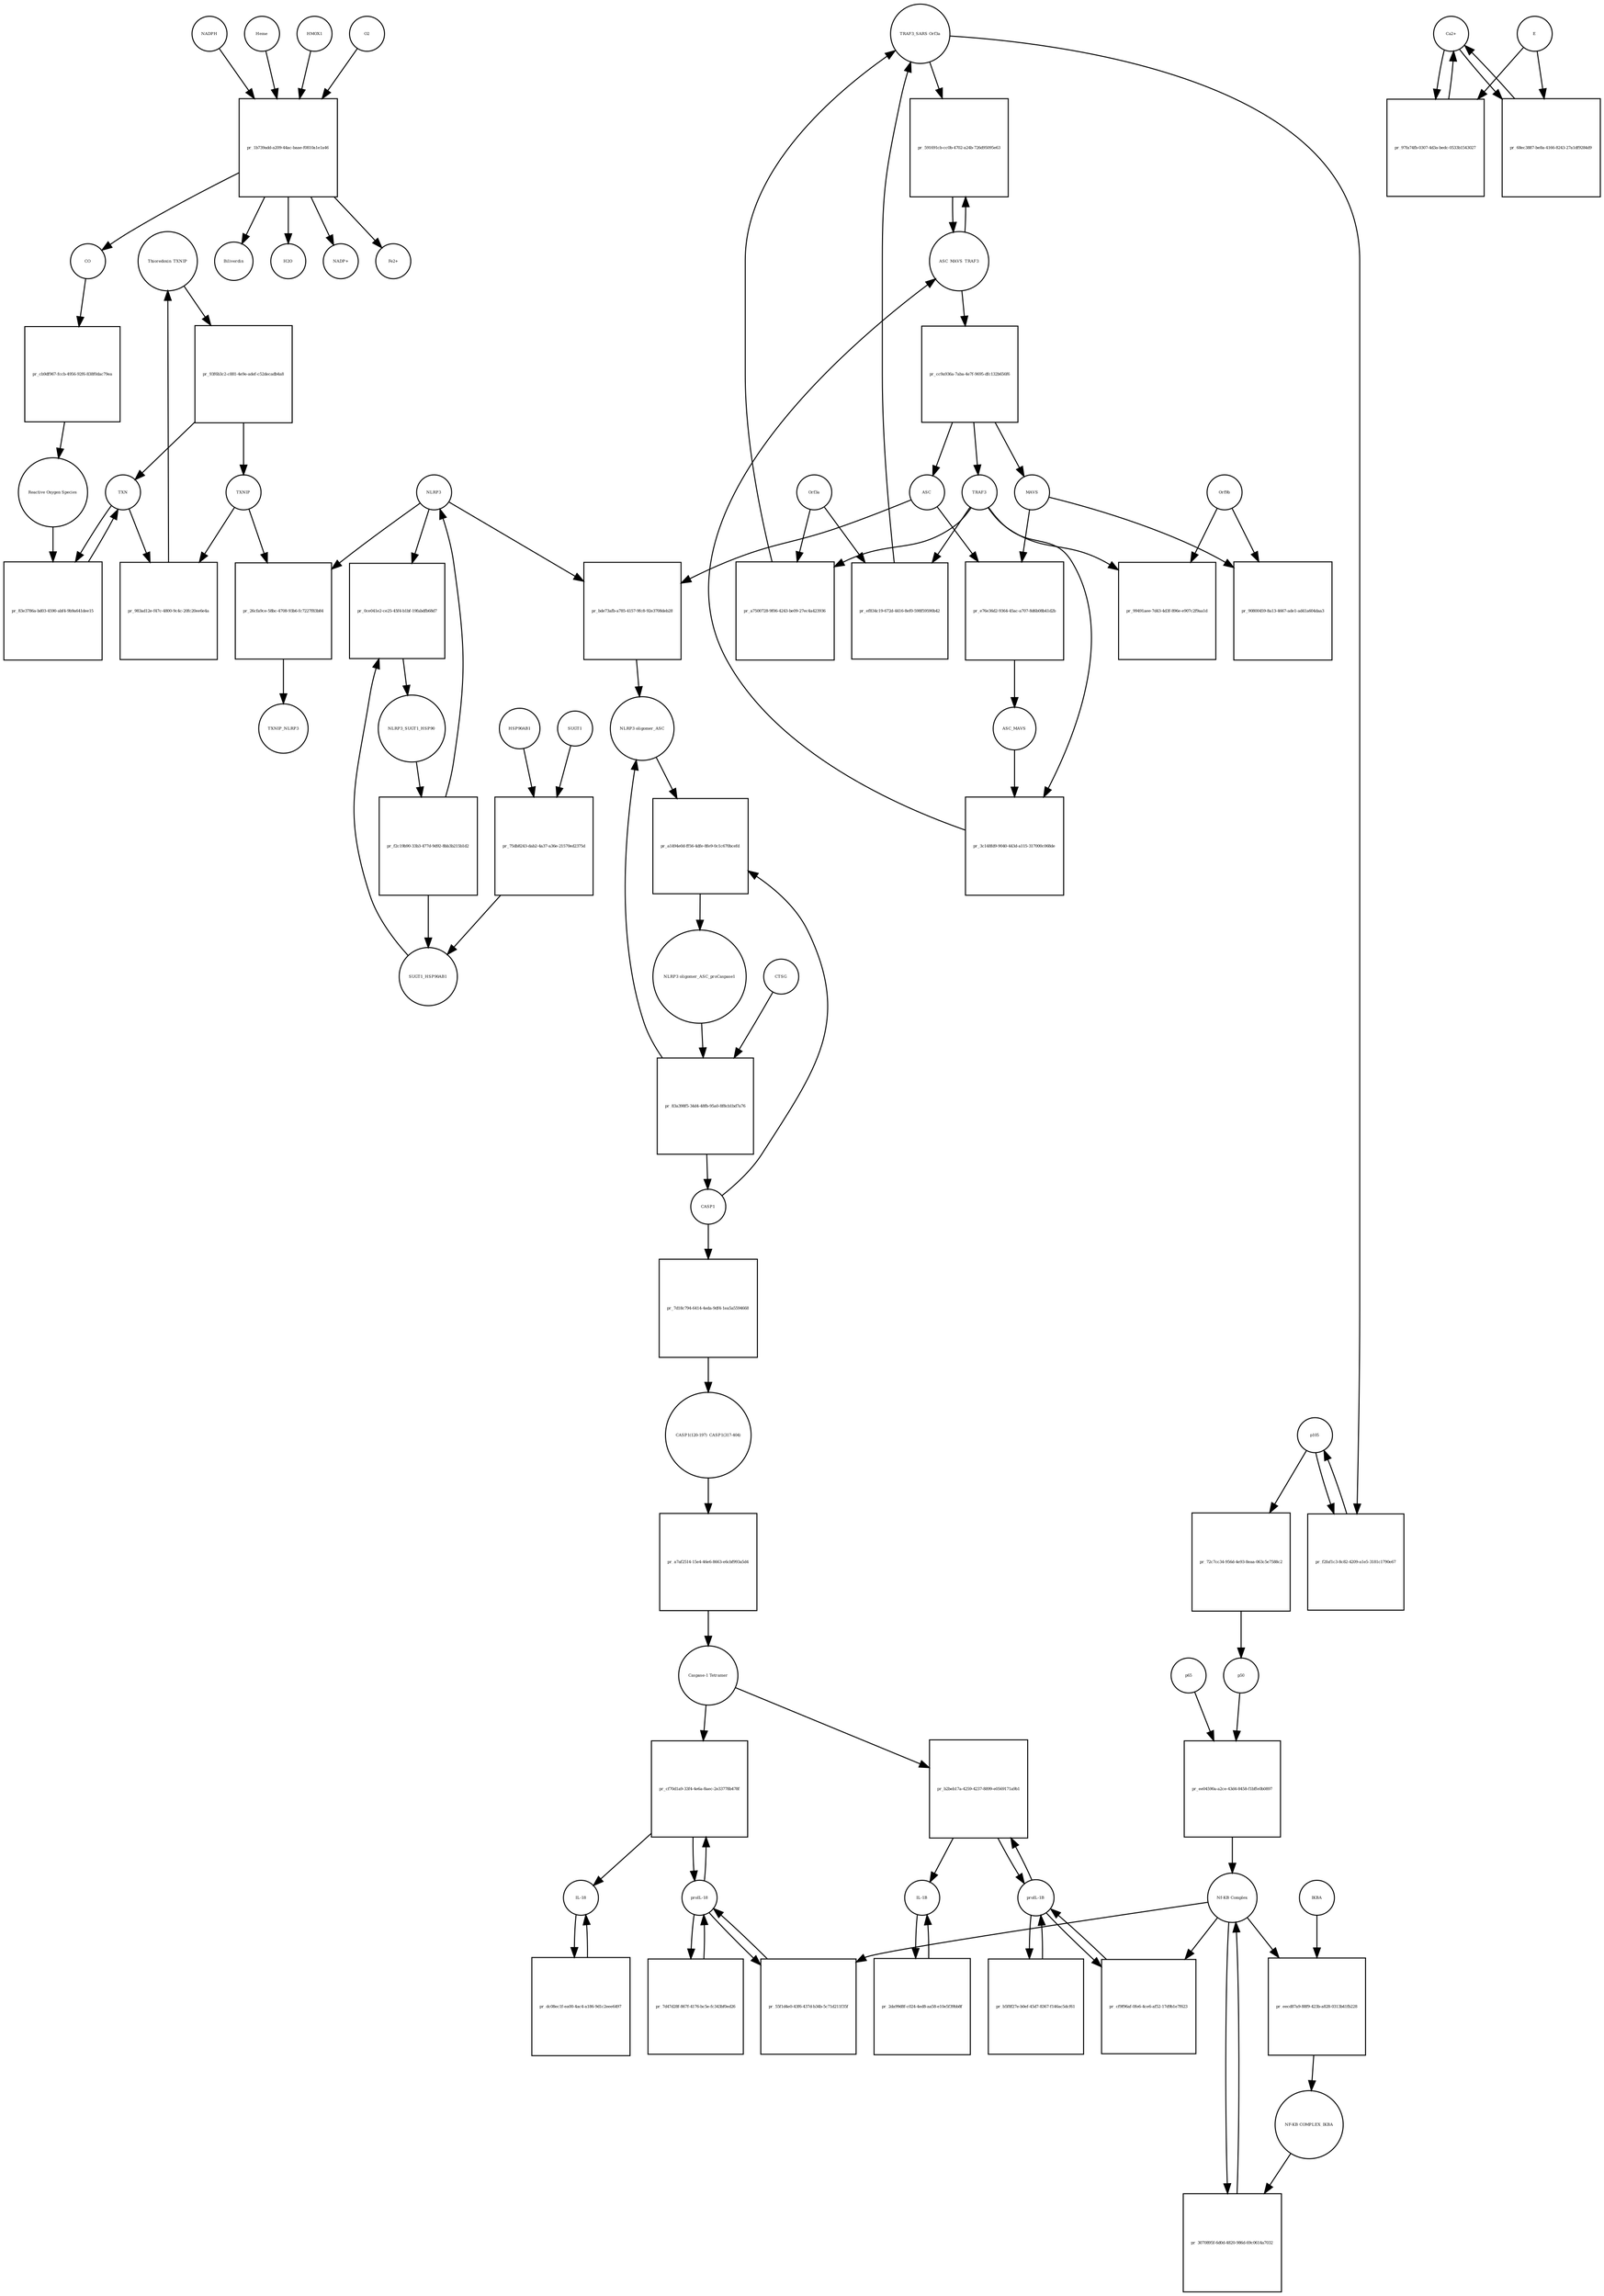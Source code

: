 strict digraph  {
Thioredoxin_TXNIP [annotation="urn_miriam_uniprot_P10599|urn_miriam_uniprot_Q9H3M7", bipartite=0, cls=complex, fontsize=4, label=Thioredoxin_TXNIP, shape=circle];
"pr_93f6b3c2-c881-4e9e-adef-c52decadb4a8" [annotation="", bipartite=1, cls=process, fontsize=4, label="pr_93f6b3c2-c881-4e9e-adef-c52decadb4a8", shape=square];
TXNIP [annotation=urn_miriam_uniprot_Q9H3M7, bipartite=0, cls=macromolecule, fontsize=4, label=TXNIP, shape=circle];
TXN [annotation=urn_miriam_uniprot_P10599, bipartite=0, cls=macromolecule, fontsize=4, label=TXN, shape=circle];
"pr_83e3786a-bd03-4590-abf4-9b9a641dee15" [annotation="", bipartite=1, cls=process, fontsize=4, label="pr_83e3786a-bd03-4590-abf4-9b9a641dee15", shape=square];
"Reactive Oxygen Species" [annotation="urn_miriam_obo.chebi_CHEBI%3A26523", bipartite=0, cls="simple chemical", fontsize=4, label="Reactive Oxygen Species", shape=circle];
"pr_983ad12e-f47c-4800-9c4c-20fc20ee6e4a" [annotation="", bipartite=1, cls=process, fontsize=4, label="pr_983ad12e-f47c-4800-9c4c-20fc20ee6e4a", shape=square];
HSP90AB1 [annotation=urn_miriam_uniprot_P08238, bipartite=0, cls=macromolecule, fontsize=4, label=HSP90AB1, shape=circle];
"pr_75db8243-dab2-4a37-a36e-21570ed2375d" [annotation="", bipartite=1, cls=process, fontsize=4, label="pr_75db8243-dab2-4a37-a36e-21570ed2375d", shape=square];
SUGT1 [annotation=urn_miriam_uniprot_Q9Y2Z0, bipartite=0, cls=macromolecule, fontsize=4, label=SUGT1, shape=circle];
SUGT1_HSP90AB1 [annotation="urn_miriam_uniprot_P08238|urn_miriam_uniprot_Q9Y2Z0", bipartite=0, cls=complex, fontsize=4, label=SUGT1_HSP90AB1, shape=circle];
NLRP3 [annotation=urn_miriam_uniprot_Q96P20, bipartite=0, cls=macromolecule, fontsize=4, label=NLRP3, shape=circle];
"pr_26cfa9ce-58bc-4708-93b6-fc7227f83b84" [annotation="", bipartite=1, cls=process, fontsize=4, label="pr_26cfa9ce-58bc-4708-93b6-fc7227f83b84", shape=square];
TXNIP_NLRP3 [annotation="urn_miriam_uniprot_Q9H3M7|urn_miriam_uniprot_Q96P20", bipartite=0, cls=complex, fontsize=4, label=TXNIP_NLRP3, shape=circle];
"NLRP3 oligomer_ASC_proCaspase1" [annotation="urn_miriam_uniprot_P29466|urn_miriam_uniprot_Q9ULZ3|urn_miriam_uniprot_Q96P20", bipartite=0, cls=complex, fontsize=4, label="NLRP3 oligomer_ASC_proCaspase1", shape=circle];
"pr_83a398f5-34d4-48fb-95a0-8f8cb1bd7a76" [annotation="", bipartite=1, cls=process, fontsize=4, label="pr_83a398f5-34d4-48fb-95a0-8f8cb1bd7a76", shape=square];
CASP1 [annotation=urn_miriam_uniprot_P29466, bipartite=0, cls=macromolecule, fontsize=4, label=CASP1, shape=circle];
CTSG [annotation=urn_miriam_uniprot_P08311, bipartite=0, cls=macromolecule, fontsize=4, label=CTSG, shape=circle];
"NLRP3 oligomer_ASC" [annotation="urn_miriam_uniprot_Q9ULZ3|urn_miriam_uniprot_Q96P20", bipartite=0, cls=complex, fontsize=4, label="NLRP3 oligomer_ASC", shape=circle];
"pr_7d18c794-6414-4eda-9df4-1ea5a5594668" [annotation="", bipartite=1, cls=process, fontsize=4, label="pr_7d18c794-6414-4eda-9df4-1ea5a5594668", shape=square];
"CASP1(120-197)_CASP1(317-404)" [annotation=urn_miriam_uniprot_P29466, bipartite=0, cls=complex, fontsize=4, label="CASP1(120-197)_CASP1(317-404)", shape=circle];
"pr_a7af2514-15e4-46e6-8663-e6cbf993a5d4" [annotation="", bipartite=1, cls=process, fontsize=4, label="pr_a7af2514-15e4-46e6-8663-e6cbf993a5d4", shape=square];
"Caspase-1 Tetramer" [annotation=urn_miriam_uniprot_P29466, bipartite=0, cls="complex multimer", fontsize=4, label="Caspase-1 Tetramer", shape=circle];
"proIL-1B" [annotation=urn_miriam_uniprot_P01584, bipartite=0, cls=macromolecule, fontsize=4, label="proIL-1B", shape=circle];
"pr_b2beb17a-4259-4237-8899-e0569171a9b1" [annotation="", bipartite=1, cls=process, fontsize=4, label="pr_b2beb17a-4259-4237-8899-e0569171a9b1", shape=square];
"IL-1B" [annotation=urn_miriam_uniprot_P01584, bipartite=0, cls=macromolecule, fontsize=4, label="IL-1B", shape=circle];
"pr_2da99d8f-c024-4ed8-aa58-e10e5f39bb8f" [annotation="", bipartite=1, cls="omitted process", fontsize=4, label="pr_2da99d8f-c024-4ed8-aa58-e10e5f39bb8f", shape=square];
"proIL-18" [annotation=urn_miriam_uniprot_Q14116, bipartite=0, cls=macromolecule, fontsize=4, label="proIL-18", shape=circle];
"pr_cf70d1a9-33f4-4e6a-8aec-2e33778b478f" [annotation="", bipartite=1, cls=process, fontsize=4, label="pr_cf70d1a9-33f4-4e6a-8aec-2e33778b478f", shape=square];
"IL-18" [annotation=urn_miriam_uniprot_Q14116, bipartite=0, cls=macromolecule, fontsize=4, label="IL-18", shape=circle];
"pr_dc08ec1f-ea00-4ac4-a186-9d1c2eee6497" [annotation="", bipartite=1, cls="omitted process", fontsize=4, label="pr_dc08ec1f-ea00-4ac4-a186-9d1c2eee6497", shape=square];
"pr_a1494e0d-ff56-4dfe-8fe9-0c1c670bcefd" [annotation="", bipartite=1, cls=process, fontsize=4, label="pr_a1494e0d-ff56-4dfe-8fe9-0c1c670bcefd", shape=square];
"pr_cf9f96af-0fe6-4ce6-af52-17d9b1e7f623" [annotation="", bipartite=1, cls=process, fontsize=4, label="pr_cf9f96af-0fe6-4ce6-af52-17d9b1e7f623", shape=square];
"Nf-KB Complex" [annotation="urn_miriam_uniprot_P19838|urn_miriam_uniprot_Q00653", bipartite=0, cls=complex, fontsize=4, label="Nf-KB Complex", shape=circle];
"pr_55f1d4e0-43f6-437d-b34b-5c71d211f35f" [annotation="", bipartite=1, cls=process, fontsize=4, label="pr_55f1d4e0-43f6-437d-b34b-5c71d211f35f", shape=square];
p50 [annotation=urn_miriam_uniprot_P19838, bipartite=0, cls=macromolecule, fontsize=4, label=p50, shape=circle];
"pr_ee04590a-a2ce-43d4-8458-f1bffe0b0897" [annotation="", bipartite=1, cls=process, fontsize=4, label="pr_ee04590a-a2ce-43d4-8458-f1bffe0b0897", shape=square];
p65 [annotation=urn_miriam_uniprot_Q00653, bipartite=0, cls=macromolecule, fontsize=4, label=p65, shape=circle];
Orf3a [annotation="urn_miriam_uniprot_P59632|urn_miriam_taxonomy_694009", bipartite=0, cls=macromolecule, fontsize=4, label=Orf3a, shape=circle];
"pr_ef834c19-672d-4416-8ef0-598f59590b42" [annotation="", bipartite=1, cls=process, fontsize=4, label="pr_ef834c19-672d-4416-8ef0-598f59590b42", shape=square];
TRAF3 [annotation=urn_miriam_uniprot_Q13114, bipartite=0, cls=macromolecule, fontsize=4, label=TRAF3, shape=circle];
"TRAF3_SARS Orf3a" [annotation="urn_miriam_uniprot_P59632|urn_miriam_uniprot_Q13114|urn_miriam_taxonomy_694009", bipartite=0, cls=complex, fontsize=4, label="TRAF3_SARS Orf3a", shape=circle];
p105 [annotation=urn_miriam_uniprot_P19838, bipartite=0, cls=macromolecule, fontsize=4, label=p105, shape=circle];
"pr_72c7cc34-956d-4e93-8eaa-063c5e7588c2" [annotation="", bipartite=1, cls="omitted process", fontsize=4, label="pr_72c7cc34-956d-4e93-8eaa-063c5e7588c2", shape=square];
ASC [annotation=urn_miriam_uniprot_Q9ULZ3, bipartite=0, cls=macromolecule, fontsize=4, label=ASC, shape=circle];
"pr_bde73afb-a785-4157-9fc8-92e3708deb28" [annotation="", bipartite=1, cls=process, fontsize=4, label="pr_bde73afb-a785-4157-9fc8-92e3708deb28", shape=square];
IKBA [annotation="", bipartite=0, cls=macromolecule, fontsize=4, label=IKBA, shape=circle];
"pr_eecd87a9-88f9-423b-a828-0313b41fb228" [annotation="", bipartite=1, cls=process, fontsize=4, label="pr_eecd87a9-88f9-423b-a828-0313b41fb228", shape=square];
"NF-KB COMPLEX_IKBA" [annotation=urn_miriam_uniprot_P19838, bipartite=0, cls=complex, fontsize=4, label="NF-KB COMPLEX_IKBA", shape=circle];
"pr_3070895f-6d0d-4820-986d-69c0614a7032" [annotation="", bipartite=1, cls=process, fontsize=4, label="pr_3070895f-6d0d-4820-986d-69c0614a7032", shape=square];
NLRP3_SUGT1_HSP90 [annotation="urn_miriam_uniprot_P08238|urn_miriam_uniprot_Q96P20|urn_miriam_uniprot_Q9Y2Z0", bipartite=0, cls=complex, fontsize=4, label=NLRP3_SUGT1_HSP90, shape=circle];
"pr_f2c19b90-33b3-477d-9d92-8bb3b215b1d2" [annotation="", bipartite=1, cls="omitted process", fontsize=4, label="pr_f2c19b90-33b3-477d-9d92-8bb3b215b1d2", shape=square];
"pr_e76e36d2-9364-45ac-a707-8d6b08b41d2b" [annotation="", bipartite=1, cls=process, fontsize=4, label="pr_e76e36d2-9364-45ac-a707-8d6b08b41d2b", shape=square];
ASC_MAVS [annotation=urn_miriam_uniprot_Q9ULZ3, bipartite=0, cls=complex, fontsize=4, label=ASC_MAVS, shape=circle];
MAVS [annotation=urn_miriam_uniprot_Q7Z434, bipartite=0, cls=macromolecule, fontsize=4, label=MAVS, shape=circle];
"pr_3c148fd9-9040-443d-a115-317000c068de" [annotation="", bipartite=1, cls=process, fontsize=4, label="pr_3c148fd9-9040-443d-a115-317000c068de", shape=square];
ASC_MAVS_TRAF3 [annotation="urn_miriam_pubmed_25847972|urn_miriam_uniprot_Q9ULZ3|urn_miriam_uniprot_Q13114", bipartite=0, cls=complex, fontsize=4, label=ASC_MAVS_TRAF3, shape=circle];
"pr_cc9a936a-7aba-4e7f-9695-dfc132b656f6" [annotation="", bipartite=1, cls=process, fontsize=4, label="pr_cc9a936a-7aba-4e7f-9695-dfc132b656f6", shape=square];
"pr_591691cb-cc0b-4702-a24b-726d95095e63" [annotation="", bipartite=1, cls="omitted process", fontsize=4, label="pr_591691cb-cc0b-4702-a24b-726d95095e63", shape=square];
"pr_0ce041e2-ce25-45f4-b1bf-19fabdfb68d7" [annotation="", bipartite=1, cls=process, fontsize=4, label="pr_0ce041e2-ce25-45f4-b1bf-19fabdfb68d7", shape=square];
"pr_b5f8f27e-b0ef-45d7-8367-f146ac5dcf61" [annotation="", bipartite=1, cls=process, fontsize=4, label="pr_b5f8f27e-b0ef-45d7-8367-f146ac5dcf61", shape=square];
"pr_7d47d28f-867f-4176-bc5e-fc343bf0ed26" [annotation="", bipartite=1, cls=process, fontsize=4, label="pr_7d47d28f-867f-4176-bc5e-fc343bf0ed26", shape=square];
"Ca2+" [annotation="urn_miriam_obo.chebi_CHEBI%3A29108", bipartite=0, cls="simple chemical", fontsize=4, label="Ca2+", shape=circle];
"pr_97fa74fb-0307-4d3a-bedc-0533b1543027" [annotation="", bipartite=1, cls=process, fontsize=4, label="pr_97fa74fb-0307-4d3a-bedc-0533b1543027", shape=square];
E [annotation="urn_miriam_uniprot_P59637|urn_miriam_taxonomy_694009", bipartite=0, cls=macromolecule, fontsize=4, label=E, shape=circle];
"pr_68ec3887-be8a-4166-8243-27a1df9284d9" [annotation="", bipartite=1, cls=process, fontsize=4, label="pr_68ec3887-be8a-4166-8243-27a1df9284d9", shape=square];
"pr_a7500728-9f06-4243-be09-27ec4a423936" [annotation="", bipartite=1, cls=process, fontsize=4, label="pr_a7500728-9f06-4243-be09-27ec4a423936", shape=square];
"pr_f2faf1c3-8c82-4209-a1e5-3181c1790e67" [annotation="", bipartite=1, cls="omitted process", fontsize=4, label="pr_f2faf1c3-8c82-4209-a1e5-3181c1790e67", shape=square];
Heme [annotation="urn_miriam_obo.chebi_CHEBI%3A30413", bipartite=0, cls="simple chemical", fontsize=4, label=Heme, shape=circle];
"pr_1b739add-a209-44ac-baae-f0810a1e1a46" [annotation="", bipartite=1, cls=process, fontsize=4, label="pr_1b739add-a209-44ac-baae-f0810a1e1a46", shape=square];
Biliverdin [annotation="urn_miriam_obo.chebi_CHEBI%3A17033", bipartite=0, cls="simple chemical", fontsize=4, label=Biliverdin, shape=circle];
HMOX1 [annotation=urn_miriam_uniprot_P09601, bipartite=0, cls=macromolecule, fontsize=4, label=HMOX1, shape=circle];
O2 [annotation="urn_miriam_obo.chebi_CHEBI%3A15379", bipartite=0, cls="simple chemical", fontsize=4, label=O2, shape=circle];
NADPH [annotation="urn_miriam_obo.chebi_CHEBI%3A16474", bipartite=0, cls="simple chemical", fontsize=4, label=NADPH, shape=circle];
H2O [annotation="urn_miriam_obo.chebi_CHEBI%3A15377", bipartite=0, cls="simple chemical", fontsize=4, label=H2O, shape=circle];
"NADP+" [annotation="urn_miriam_obo.chebi_CHEBI%3A18009", bipartite=0, cls="simple chemical", fontsize=4, label="NADP+", shape=circle];
CO [annotation="urn_miriam_obo.chebi_CHEBI%3A17245", bipartite=0, cls="simple chemical", fontsize=4, label=CO, shape=circle];
"Fe2+" [annotation="urn_miriam_obo.chebi_CHEBI%3A29033", bipartite=0, cls="simple chemical", fontsize=4, label="Fe2+", shape=circle];
"pr_cb9df967-fccb-4956-92f6-838f0dac79ea" [annotation="", bipartite=1, cls=process, fontsize=4, label="pr_cb9df967-fccb-4956-92f6-838f0dac79ea", shape=square];
"pr_90800459-8a13-4667-ade1-ad41a604daa3" [annotation="", bipartite=1, cls=process, fontsize=4, label="pr_90800459-8a13-4667-ade1-ad41a604daa3", shape=square];
Orf9b [annotation="urn_miriam_taxonomy_694009|urn_miriam_uniprot_P59636", bipartite=0, cls=macromolecule, fontsize=4, label=Orf9b, shape=circle];
"pr_99491aee-7d43-4d3f-896e-e907c2f9aa1d" [annotation="", bipartite=1, cls=process, fontsize=4, label="pr_99491aee-7d43-4d3f-896e-e907c2f9aa1d", shape=square];
Thioredoxin_TXNIP -> "pr_93f6b3c2-c881-4e9e-adef-c52decadb4a8"  [annotation="", interaction_type=consumption];
"pr_93f6b3c2-c881-4e9e-adef-c52decadb4a8" -> TXNIP  [annotation="", interaction_type=production];
"pr_93f6b3c2-c881-4e9e-adef-c52decadb4a8" -> TXN  [annotation="", interaction_type=production];
TXNIP -> "pr_983ad12e-f47c-4800-9c4c-20fc20ee6e4a"  [annotation="", interaction_type=consumption];
TXNIP -> "pr_26cfa9ce-58bc-4708-93b6-fc7227f83b84"  [annotation="", interaction_type=consumption];
TXN -> "pr_83e3786a-bd03-4590-abf4-9b9a641dee15"  [annotation="", interaction_type=consumption];
TXN -> "pr_983ad12e-f47c-4800-9c4c-20fc20ee6e4a"  [annotation="", interaction_type=consumption];
"pr_83e3786a-bd03-4590-abf4-9b9a641dee15" -> TXN  [annotation="", interaction_type=production];
"Reactive Oxygen Species" -> "pr_83e3786a-bd03-4590-abf4-9b9a641dee15"  [annotation="", interaction_type="necessary stimulation"];
"pr_983ad12e-f47c-4800-9c4c-20fc20ee6e4a" -> Thioredoxin_TXNIP  [annotation="", interaction_type=production];
HSP90AB1 -> "pr_75db8243-dab2-4a37-a36e-21570ed2375d"  [annotation="", interaction_type=consumption];
"pr_75db8243-dab2-4a37-a36e-21570ed2375d" -> SUGT1_HSP90AB1  [annotation="", interaction_type=production];
SUGT1 -> "pr_75db8243-dab2-4a37-a36e-21570ed2375d"  [annotation="", interaction_type=consumption];
SUGT1_HSP90AB1 -> "pr_0ce041e2-ce25-45f4-b1bf-19fabdfb68d7"  [annotation="", interaction_type=consumption];
NLRP3 -> "pr_26cfa9ce-58bc-4708-93b6-fc7227f83b84"  [annotation="", interaction_type=consumption];
NLRP3 -> "pr_bde73afb-a785-4157-9fc8-92e3708deb28"  [annotation="", interaction_type=consumption];
NLRP3 -> "pr_0ce041e2-ce25-45f4-b1bf-19fabdfb68d7"  [annotation="", interaction_type=consumption];
"pr_26cfa9ce-58bc-4708-93b6-fc7227f83b84" -> TXNIP_NLRP3  [annotation="", interaction_type=production];
"NLRP3 oligomer_ASC_proCaspase1" -> "pr_83a398f5-34d4-48fb-95a0-8f8cb1bd7a76"  [annotation="", interaction_type=consumption];
"pr_83a398f5-34d4-48fb-95a0-8f8cb1bd7a76" -> CASP1  [annotation="", interaction_type=production];
"pr_83a398f5-34d4-48fb-95a0-8f8cb1bd7a76" -> "NLRP3 oligomer_ASC"  [annotation="", interaction_type=production];
CASP1 -> "pr_7d18c794-6414-4eda-9df4-1ea5a5594668"  [annotation="", interaction_type=consumption];
CASP1 -> "pr_a1494e0d-ff56-4dfe-8fe9-0c1c670bcefd"  [annotation="", interaction_type=consumption];
CTSG -> "pr_83a398f5-34d4-48fb-95a0-8f8cb1bd7a76"  [annotation="", interaction_type=catalysis];
"NLRP3 oligomer_ASC" -> "pr_a1494e0d-ff56-4dfe-8fe9-0c1c670bcefd"  [annotation="", interaction_type=consumption];
"pr_7d18c794-6414-4eda-9df4-1ea5a5594668" -> "CASP1(120-197)_CASP1(317-404)"  [annotation="", interaction_type=production];
"CASP1(120-197)_CASP1(317-404)" -> "pr_a7af2514-15e4-46e6-8663-e6cbf993a5d4"  [annotation="", interaction_type=consumption];
"pr_a7af2514-15e4-46e6-8663-e6cbf993a5d4" -> "Caspase-1 Tetramer"  [annotation="", interaction_type=production];
"Caspase-1 Tetramer" -> "pr_b2beb17a-4259-4237-8899-e0569171a9b1"  [annotation="", interaction_type=catalysis];
"Caspase-1 Tetramer" -> "pr_cf70d1a9-33f4-4e6a-8aec-2e33778b478f"  [annotation="", interaction_type=catalysis];
"proIL-1B" -> "pr_b2beb17a-4259-4237-8899-e0569171a9b1"  [annotation="", interaction_type=consumption];
"proIL-1B" -> "pr_cf9f96af-0fe6-4ce6-af52-17d9b1e7f623"  [annotation="", interaction_type=consumption];
"proIL-1B" -> "pr_b5f8f27e-b0ef-45d7-8367-f146ac5dcf61"  [annotation="", interaction_type=consumption];
"pr_b2beb17a-4259-4237-8899-e0569171a9b1" -> "IL-1B"  [annotation="", interaction_type=production];
"pr_b2beb17a-4259-4237-8899-e0569171a9b1" -> "proIL-1B"  [annotation="", interaction_type=production];
"IL-1B" -> "pr_2da99d8f-c024-4ed8-aa58-e10e5f39bb8f"  [annotation="", interaction_type=consumption];
"pr_2da99d8f-c024-4ed8-aa58-e10e5f39bb8f" -> "IL-1B"  [annotation="", interaction_type=production];
"proIL-18" -> "pr_cf70d1a9-33f4-4e6a-8aec-2e33778b478f"  [annotation="", interaction_type=consumption];
"proIL-18" -> "pr_55f1d4e0-43f6-437d-b34b-5c71d211f35f"  [annotation="", interaction_type=consumption];
"proIL-18" -> "pr_7d47d28f-867f-4176-bc5e-fc343bf0ed26"  [annotation="", interaction_type=consumption];
"pr_cf70d1a9-33f4-4e6a-8aec-2e33778b478f" -> "IL-18"  [annotation="", interaction_type=production];
"pr_cf70d1a9-33f4-4e6a-8aec-2e33778b478f" -> "proIL-18"  [annotation="", interaction_type=production];
"IL-18" -> "pr_dc08ec1f-ea00-4ac4-a186-9d1c2eee6497"  [annotation="", interaction_type=consumption];
"pr_dc08ec1f-ea00-4ac4-a186-9d1c2eee6497" -> "IL-18"  [annotation="", interaction_type=production];
"pr_a1494e0d-ff56-4dfe-8fe9-0c1c670bcefd" -> "NLRP3 oligomer_ASC_proCaspase1"  [annotation="", interaction_type=production];
"pr_cf9f96af-0fe6-4ce6-af52-17d9b1e7f623" -> "proIL-1B"  [annotation="", interaction_type=production];
"Nf-KB Complex" -> "pr_cf9f96af-0fe6-4ce6-af52-17d9b1e7f623"  [annotation=urn_miriam_pubmed_31034780, interaction_type=catalysis];
"Nf-KB Complex" -> "pr_55f1d4e0-43f6-437d-b34b-5c71d211f35f"  [annotation=urn_miriam_pubmed_31034780, interaction_type=catalysis];
"Nf-KB Complex" -> "pr_eecd87a9-88f9-423b-a828-0313b41fb228"  [annotation="", interaction_type=consumption];
"Nf-KB Complex" -> "pr_3070895f-6d0d-4820-986d-69c0614a7032"  [annotation="", interaction_type=consumption];
"pr_55f1d4e0-43f6-437d-b34b-5c71d211f35f" -> "proIL-18"  [annotation="", interaction_type=production];
p50 -> "pr_ee04590a-a2ce-43d4-8458-f1bffe0b0897"  [annotation="", interaction_type=consumption];
"pr_ee04590a-a2ce-43d4-8458-f1bffe0b0897" -> "Nf-KB Complex"  [annotation="", interaction_type=production];
p65 -> "pr_ee04590a-a2ce-43d4-8458-f1bffe0b0897"  [annotation="", interaction_type=consumption];
Orf3a -> "pr_ef834c19-672d-4416-8ef0-598f59590b42"  [annotation="", interaction_type=consumption];
Orf3a -> "pr_a7500728-9f06-4243-be09-27ec4a423936"  [annotation="", interaction_type=consumption];
"pr_ef834c19-672d-4416-8ef0-598f59590b42" -> "TRAF3_SARS Orf3a"  [annotation="", interaction_type=production];
TRAF3 -> "pr_ef834c19-672d-4416-8ef0-598f59590b42"  [annotation="", interaction_type=consumption];
TRAF3 -> "pr_3c148fd9-9040-443d-a115-317000c068de"  [annotation="", interaction_type=consumption];
TRAF3 -> "pr_a7500728-9f06-4243-be09-27ec4a423936"  [annotation="", interaction_type=consumption];
TRAF3 -> "pr_99491aee-7d43-4d3f-896e-e907c2f9aa1d"  [annotation="", interaction_type=consumption];
"TRAF3_SARS Orf3a" -> "pr_591691cb-cc0b-4702-a24b-726d95095e63"  [annotation="urn_miriam_pubmed_25847972|urn_miriam_pubmed_31034780|urn_miriam_taxonomy_9606", interaction_type=catalysis];
"TRAF3_SARS Orf3a" -> "pr_f2faf1c3-8c82-4209-a1e5-3181c1790e67"  [annotation="urn_miriam_pubmed_31034780|urn_miriam_taxonomy_9606", interaction_type=catalysis];
p105 -> "pr_72c7cc34-956d-4e93-8eaa-063c5e7588c2"  [annotation="", interaction_type=consumption];
p105 -> "pr_f2faf1c3-8c82-4209-a1e5-3181c1790e67"  [annotation="", interaction_type=consumption];
"pr_72c7cc34-956d-4e93-8eaa-063c5e7588c2" -> p50  [annotation="", interaction_type=production];
ASC -> "pr_bde73afb-a785-4157-9fc8-92e3708deb28"  [annotation="", interaction_type=consumption];
ASC -> "pr_e76e36d2-9364-45ac-a707-8d6b08b41d2b"  [annotation="", interaction_type=consumption];
"pr_bde73afb-a785-4157-9fc8-92e3708deb28" -> "NLRP3 oligomer_ASC"  [annotation="", interaction_type=production];
IKBA -> "pr_eecd87a9-88f9-423b-a828-0313b41fb228"  [annotation="", interaction_type=consumption];
"pr_eecd87a9-88f9-423b-a828-0313b41fb228" -> "NF-KB COMPLEX_IKBA"  [annotation="", interaction_type=production];
"NF-KB COMPLEX_IKBA" -> "pr_3070895f-6d0d-4820-986d-69c0614a7032"  [annotation="", interaction_type=inhibition];
"pr_3070895f-6d0d-4820-986d-69c0614a7032" -> "Nf-KB Complex"  [annotation="", interaction_type=production];
NLRP3_SUGT1_HSP90 -> "pr_f2c19b90-33b3-477d-9d92-8bb3b215b1d2"  [annotation="", interaction_type=consumption];
"pr_f2c19b90-33b3-477d-9d92-8bb3b215b1d2" -> NLRP3  [annotation="", interaction_type=production];
"pr_f2c19b90-33b3-477d-9d92-8bb3b215b1d2" -> SUGT1_HSP90AB1  [annotation="", interaction_type=production];
"pr_e76e36d2-9364-45ac-a707-8d6b08b41d2b" -> ASC_MAVS  [annotation="", interaction_type=production];
ASC_MAVS -> "pr_3c148fd9-9040-443d-a115-317000c068de"  [annotation="", interaction_type=consumption];
MAVS -> "pr_e76e36d2-9364-45ac-a707-8d6b08b41d2b"  [annotation="", interaction_type=consumption];
MAVS -> "pr_90800459-8a13-4667-ade1-ad41a604daa3"  [annotation="", interaction_type=consumption];
"pr_3c148fd9-9040-443d-a115-317000c068de" -> ASC_MAVS_TRAF3  [annotation="", interaction_type=production];
ASC_MAVS_TRAF3 -> "pr_cc9a936a-7aba-4e7f-9695-dfc132b656f6"  [annotation="", interaction_type=consumption];
ASC_MAVS_TRAF3 -> "pr_591691cb-cc0b-4702-a24b-726d95095e63"  [annotation="", interaction_type=consumption];
"pr_cc9a936a-7aba-4e7f-9695-dfc132b656f6" -> ASC  [annotation="", interaction_type=production];
"pr_cc9a936a-7aba-4e7f-9695-dfc132b656f6" -> TRAF3  [annotation="", interaction_type=production];
"pr_cc9a936a-7aba-4e7f-9695-dfc132b656f6" -> MAVS  [annotation="", interaction_type=production];
"pr_591691cb-cc0b-4702-a24b-726d95095e63" -> ASC_MAVS_TRAF3  [annotation="", interaction_type=production];
"pr_0ce041e2-ce25-45f4-b1bf-19fabdfb68d7" -> NLRP3_SUGT1_HSP90  [annotation="", interaction_type=production];
"pr_b5f8f27e-b0ef-45d7-8367-f146ac5dcf61" -> "proIL-1B"  [annotation="", interaction_type=production];
"pr_7d47d28f-867f-4176-bc5e-fc343bf0ed26" -> "proIL-18"  [annotation="", interaction_type=production];
"Ca2+" -> "pr_97fa74fb-0307-4d3a-bedc-0533b1543027"  [annotation="", interaction_type=consumption];
"Ca2+" -> "pr_68ec3887-be8a-4166-8243-27a1df9284d9"  [annotation="", interaction_type=consumption];
"pr_97fa74fb-0307-4d3a-bedc-0533b1543027" -> "Ca2+"  [annotation="", interaction_type=production];
E -> "pr_97fa74fb-0307-4d3a-bedc-0533b1543027"  [annotation="urn_miriam_pubmed_26331680|urn_miriam_doi_10.1016%2Fj.bbrc.2020.05.206|urn_miriam_taxonomy_392815", interaction_type=catalysis];
E -> "pr_68ec3887-be8a-4166-8243-27a1df9284d9"  [annotation="urn_miriam_pubmed_26331680|urn_miriam_doi_10.1016%2Fj.bbrc.2020.05.206|urn_miriam_taxonomy_392815", interaction_type=catalysis];
"pr_68ec3887-be8a-4166-8243-27a1df9284d9" -> "Ca2+"  [annotation="", interaction_type=production];
"pr_a7500728-9f06-4243-be09-27ec4a423936" -> "TRAF3_SARS Orf3a"  [annotation="", interaction_type=production];
"pr_f2faf1c3-8c82-4209-a1e5-3181c1790e67" -> p105  [annotation="", interaction_type=production];
Heme -> "pr_1b739add-a209-44ac-baae-f0810a1e1a46"  [annotation="", interaction_type=consumption];
"pr_1b739add-a209-44ac-baae-f0810a1e1a46" -> Biliverdin  [annotation="", interaction_type=production];
"pr_1b739add-a209-44ac-baae-f0810a1e1a46" -> H2O  [annotation="", interaction_type=production];
"pr_1b739add-a209-44ac-baae-f0810a1e1a46" -> "NADP+"  [annotation="", interaction_type=production];
"pr_1b739add-a209-44ac-baae-f0810a1e1a46" -> CO  [annotation="", interaction_type=production];
"pr_1b739add-a209-44ac-baae-f0810a1e1a46" -> "Fe2+"  [annotation="", interaction_type=production];
HMOX1 -> "pr_1b739add-a209-44ac-baae-f0810a1e1a46"  [annotation="", interaction_type=catalysis];
O2 -> "pr_1b739add-a209-44ac-baae-f0810a1e1a46"  [annotation="", interaction_type=consumption];
NADPH -> "pr_1b739add-a209-44ac-baae-f0810a1e1a46"  [annotation="", interaction_type=consumption];
CO -> "pr_cb9df967-fccb-4956-92f6-838f0dac79ea"  [annotation="urn_miriam_pubmed_28356568|urn_miriam_pubmed_25770182", interaction_type=inhibition];
"pr_cb9df967-fccb-4956-92f6-838f0dac79ea" -> "Reactive Oxygen Species"  [annotation="", interaction_type=production];
Orf9b -> "pr_90800459-8a13-4667-ade1-ad41a604daa3"  [annotation="urn_miriam_doi_10.4049%2Fjimmunol.1303196", interaction_type=catalysis];
Orf9b -> "pr_99491aee-7d43-4d3f-896e-e907c2f9aa1d"  [annotation="urn_miriam_doi_10.4049%2Fjimmunol.1303196", interaction_type=catalysis];
}

